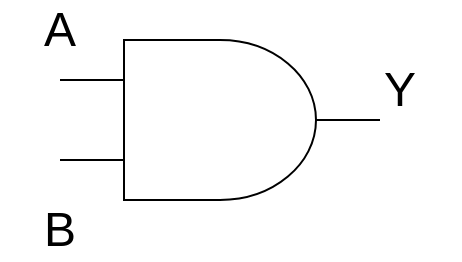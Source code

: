 <mxfile version="22.1.0" type="github" pages="2">
  <diagram name="Page-1" id="iAwE-v416QPKVDY0_Y7J">
    <mxGraphModel dx="650" dy="414" grid="1" gridSize="10" guides="1" tooltips="1" connect="1" arrows="1" fold="1" page="1" pageScale="1" pageWidth="827" pageHeight="1169" math="0" shadow="0">
      <root>
        <mxCell id="0" />
        <mxCell id="1" parent="0" />
        <mxCell id="i8HT58bGIEPnhcIHGbeo-1" value="" style="verticalLabelPosition=bottom;shadow=0;dashed=0;align=center;html=1;verticalAlign=top;shape=mxgraph.electrical.logic_gates.logic_gate;operation=and;" parent="1" vertex="1">
          <mxGeometry x="160" y="80" width="160" height="80" as="geometry" />
        </mxCell>
        <mxCell id="i8HT58bGIEPnhcIHGbeo-2" value="&lt;font style=&quot;font-size: 24px;&quot;&gt;A&lt;/font&gt;" style="text;html=1;strokeColor=none;fillColor=none;align=center;verticalAlign=middle;whiteSpace=wrap;rounded=0;" parent="1" vertex="1">
          <mxGeometry x="130" y="60" width="60" height="30" as="geometry" />
        </mxCell>
        <mxCell id="i8HT58bGIEPnhcIHGbeo-3" value="&lt;font style=&quot;font-size: 24px;&quot;&gt;B&lt;/font&gt;" style="text;html=1;strokeColor=none;fillColor=none;align=center;verticalAlign=middle;whiteSpace=wrap;rounded=0;" parent="1" vertex="1">
          <mxGeometry x="130" y="160" width="60" height="30" as="geometry" />
        </mxCell>
        <mxCell id="i8HT58bGIEPnhcIHGbeo-4" value="&lt;font style=&quot;font-size: 24px;&quot;&gt;Y&lt;/font&gt;" style="text;html=1;strokeColor=none;fillColor=none;align=center;verticalAlign=middle;whiteSpace=wrap;rounded=0;" parent="1" vertex="1">
          <mxGeometry x="300" y="90" width="60" height="30" as="geometry" />
        </mxCell>
      </root>
    </mxGraphModel>
  </diagram>
  <diagram id="hByKGk3Ki-HKVUhdXTuW" name="Page-2">
    <mxGraphModel dx="650" dy="414" grid="1" gridSize="10" guides="1" tooltips="1" connect="1" arrows="1" fold="1" page="1" pageScale="1" pageWidth="827" pageHeight="1169" math="0" shadow="0">
      <root>
        <mxCell id="0" />
        <mxCell id="1" parent="0" />
        <mxCell id="xwlNaRN-gxD03TeQo3yT-1" value="" style="verticalLabelPosition=bottom;shadow=0;dashed=0;align=center;html=1;verticalAlign=top;shape=mxgraph.electrical.logic_gates.logic_gate;operation=and;" vertex="1" parent="1">
          <mxGeometry x="161.66" y="220" width="160" height="80" as="geometry" />
        </mxCell>
        <mxCell id="xwlNaRN-gxD03TeQo3yT-2" value="&lt;font style=&quot;font-size: 24px;&quot;&gt;A&lt;/font&gt;" style="text;html=1;strokeColor=none;fillColor=none;align=center;verticalAlign=middle;whiteSpace=wrap;rounded=0;" vertex="1" parent="1">
          <mxGeometry x="40" y="60" width="60" height="30" as="geometry" />
        </mxCell>
        <mxCell id="xwlNaRN-gxD03TeQo3yT-3" value="&lt;font style=&quot;font-size: 24px;&quot;&gt;B&lt;/font&gt;" style="text;html=1;strokeColor=none;fillColor=none;align=center;verticalAlign=middle;whiteSpace=wrap;rounded=0;" vertex="1" parent="1">
          <mxGeometry x="40" y="290" width="60" height="30" as="geometry" />
        </mxCell>
        <mxCell id="xwlNaRN-gxD03TeQo3yT-4" value="&lt;font style=&quot;font-size: 24px;&quot;&gt;C (桁上がり)&lt;/font&gt;" style="text;html=1;strokeColor=none;fillColor=none;align=center;verticalAlign=middle;whiteSpace=wrap;rounded=0;" vertex="1" parent="1">
          <mxGeometry x="319" y="220" width="190" height="30" as="geometry" />
        </mxCell>
        <mxCell id="xwlNaRN-gxD03TeQo3yT-5" value="" style="verticalLabelPosition=bottom;shadow=0;dashed=0;align=center;html=1;verticalAlign=top;shape=mxgraph.electrical.logic_gates.logic_gate;operation=xor;" vertex="1" parent="1">
          <mxGeometry x="174.99" y="80" width="133.34" height="80" as="geometry" />
        </mxCell>
        <mxCell id="xwlNaRN-gxD03TeQo3yT-8" value="" style="endArrow=none;html=1;rounded=0;exitX=1;exitY=0.5;exitDx=0;exitDy=0;exitPerimeter=0;" edge="1" parent="1" source="xwlNaRN-gxD03TeQo3yT-1">
          <mxGeometry width="50" height="50" relative="1" as="geometry">
            <mxPoint x="310" y="240" as="sourcePoint" />
            <mxPoint x="400" y="260" as="targetPoint" />
          </mxGeometry>
        </mxCell>
        <mxCell id="xwlNaRN-gxD03TeQo3yT-9" value="" style="endArrow=none;html=1;rounded=0;entryX=0;entryY=0.25;entryDx=0;entryDy=0;entryPerimeter=0;" edge="1" parent="1" target="xwlNaRN-gxD03TeQo3yT-5">
          <mxGeometry width="50" height="50" relative="1" as="geometry">
            <mxPoint x="60" y="100" as="sourcePoint" />
            <mxPoint x="170" y="100" as="targetPoint" />
          </mxGeometry>
        </mxCell>
        <mxCell id="xwlNaRN-gxD03TeQo3yT-10" value="" style="endArrow=none;html=1;rounded=0;entryX=0;entryY=0.25;entryDx=0;entryDy=0;entryPerimeter=0;" edge="1" parent="1">
          <mxGeometry width="50" height="50" relative="1" as="geometry">
            <mxPoint x="140" y="140" as="sourcePoint" />
            <mxPoint x="175" y="140" as="targetPoint" />
          </mxGeometry>
        </mxCell>
        <mxCell id="xwlNaRN-gxD03TeQo3yT-11" value="" style="endArrow=none;html=1;rounded=0;entryX=0;entryY=0.25;entryDx=0;entryDy=0;entryPerimeter=0;" edge="1" parent="1">
          <mxGeometry width="50" height="50" relative="1" as="geometry">
            <mxPoint x="120" y="240" as="sourcePoint" />
            <mxPoint x="191.66" y="240" as="targetPoint" />
          </mxGeometry>
        </mxCell>
        <mxCell id="xwlNaRN-gxD03TeQo3yT-12" value="" style="endArrow=none;html=1;rounded=0;entryX=0;entryY=0.25;entryDx=0;entryDy=0;entryPerimeter=0;" edge="1" parent="1" source="xwlNaRN-gxD03TeQo3yT-19">
          <mxGeometry width="50" height="50" relative="1" as="geometry">
            <mxPoint x="60" y="280" as="sourcePoint" />
            <mxPoint x="191.66" y="280" as="targetPoint" />
          </mxGeometry>
        </mxCell>
        <mxCell id="xwlNaRN-gxD03TeQo3yT-13" value="" style="endArrow=none;html=1;rounded=0;" edge="1" parent="1" source="xwlNaRN-gxD03TeQo3yT-16">
          <mxGeometry width="50" height="50" relative="1" as="geometry">
            <mxPoint x="120" y="240" as="sourcePoint" />
            <mxPoint x="120" y="100" as="targetPoint" />
          </mxGeometry>
        </mxCell>
        <mxCell id="xwlNaRN-gxD03TeQo3yT-17" value="" style="endArrow=none;html=1;rounded=0;" edge="1" parent="1" target="xwlNaRN-gxD03TeQo3yT-16">
          <mxGeometry width="50" height="50" relative="1" as="geometry">
            <mxPoint x="120" y="240" as="sourcePoint" />
            <mxPoint x="120" y="100" as="targetPoint" />
          </mxGeometry>
        </mxCell>
        <mxCell id="xwlNaRN-gxD03TeQo3yT-16" value="" style="shape=waypoint;sketch=0;fillStyle=solid;size=6;pointerEvents=1;points=[];fillColor=none;resizable=0;rotatable=0;perimeter=centerPerimeter;snapToPoint=1;strokeWidth=5;" vertex="1" parent="1">
          <mxGeometry x="110" y="90" width="20" height="20" as="geometry" />
        </mxCell>
        <mxCell id="xwlNaRN-gxD03TeQo3yT-18" value="" style="endArrow=none;html=1;rounded=0;" edge="1" parent="1">
          <mxGeometry width="50" height="50" relative="1" as="geometry">
            <mxPoint x="140" y="280" as="sourcePoint" />
            <mxPoint x="140" y="140" as="targetPoint" />
          </mxGeometry>
        </mxCell>
        <mxCell id="xwlNaRN-gxD03TeQo3yT-20" value="" style="endArrow=none;html=1;rounded=0;entryDx=0;entryDy=0;entryPerimeter=0;" edge="1" parent="1" target="xwlNaRN-gxD03TeQo3yT-19">
          <mxGeometry width="50" height="50" relative="1" as="geometry">
            <mxPoint x="60" y="280" as="sourcePoint" />
            <mxPoint x="191.66" y="280" as="targetPoint" />
          </mxGeometry>
        </mxCell>
        <mxCell id="xwlNaRN-gxD03TeQo3yT-19" value="" style="shape=waypoint;sketch=0;fillStyle=solid;size=6;pointerEvents=1;points=[];fillColor=none;resizable=0;rotatable=0;perimeter=centerPerimeter;snapToPoint=1;strokeWidth=5;" vertex="1" parent="1">
          <mxGeometry x="130" y="270" width="20" height="20" as="geometry" />
        </mxCell>
        <mxCell id="xwlNaRN-gxD03TeQo3yT-21" value="" style="endArrow=none;html=1;rounded=0;exitX=0.954;exitY=0.503;exitDx=0;exitDy=0;exitPerimeter=0;" edge="1" parent="1" source="xwlNaRN-gxD03TeQo3yT-5">
          <mxGeometry width="50" height="50" relative="1" as="geometry">
            <mxPoint x="330" y="260" as="sourcePoint" />
            <mxPoint x="400" y="120" as="targetPoint" />
          </mxGeometry>
        </mxCell>
        <mxCell id="xwlNaRN-gxD03TeQo3yT-22" value="&lt;font style=&quot;font-size: 24px;&quot;&gt;S (和)&lt;/font&gt;" style="text;html=1;strokeColor=none;fillColor=none;align=center;verticalAlign=middle;whiteSpace=wrap;rounded=0;" vertex="1" parent="1">
          <mxGeometry x="330" y="85" width="90" height="30" as="geometry" />
        </mxCell>
        <mxCell id="xwlNaRN-gxD03TeQo3yT-23" value="&lt;font style=&quot;font-size: 20px;&quot;&gt;AND&lt;/font&gt;" style="text;strokeColor=none;fillColor=none;align=left;verticalAlign=middle;spacingLeft=4;spacingRight=4;overflow=hidden;points=[[0,0.5],[1,0.5]];portConstraint=eastwest;rotatable=0;whiteSpace=wrap;html=1;" vertex="1" parent="1">
          <mxGeometry x="210" y="245" width="80" height="30" as="geometry" />
        </mxCell>
        <mxCell id="xwlNaRN-gxD03TeQo3yT-24" value="&lt;font style=&quot;font-size: 20px;&quot;&gt;XOR&lt;/font&gt;" style="text;strokeColor=none;fillColor=none;align=left;verticalAlign=middle;spacingLeft=4;spacingRight=4;overflow=hidden;points=[[0,0.5],[1,0.5]];portConstraint=eastwest;rotatable=0;whiteSpace=wrap;html=1;" vertex="1" parent="1">
          <mxGeometry x="210" y="105" width="80" height="30" as="geometry" />
        </mxCell>
        <mxCell id="xwlNaRN-gxD03TeQo3yT-26" value="" style="curved=1;endArrow=classic;html=1;rounded=0;strokeWidth=3;strokeColor=#67AB9F;" edge="1" parent="1">
          <mxGeometry width="50" height="50" relative="1" as="geometry">
            <mxPoint x="250" y="70" as="sourcePoint" />
            <mxPoint x="320" y="40" as="targetPoint" />
            <Array as="points">
              <mxPoint x="300" y="70" />
              <mxPoint x="250" y="20" />
            </Array>
          </mxGeometry>
        </mxCell>
        <mxCell id="xwlNaRN-gxD03TeQo3yT-27" value="" style="curved=1;endArrow=classic;html=1;rounded=0;strokeWidth=3;strokeColor=#67AB9F;" edge="1" parent="1">
          <mxGeometry width="50" height="50" relative="1" as="geometry">
            <mxPoint x="248.33" y="310" as="sourcePoint" />
            <mxPoint x="308.33" y="330" as="targetPoint" />
            <Array as="points">
              <mxPoint x="288.33" y="322" />
              <mxPoint x="240" y="350" />
            </Array>
          </mxGeometry>
        </mxCell>
        <mxCell id="xwlNaRN-gxD03TeQo3yT-28" value="&lt;font color=&quot;#ff0000&quot; style=&quot;font-size: 20px;&quot;&gt;2 個の X ゲートで表現&lt;/font&gt;" style="text;strokeColor=none;fillColor=none;align=left;verticalAlign=middle;spacingLeft=4;spacingRight=4;overflow=hidden;points=[[0,0.5],[1,0.5]];portConstraint=eastwest;rotatable=0;whiteSpace=wrap;html=1;" vertex="1" parent="1">
          <mxGeometry x="321.66" y="30" width="228.34" height="40" as="geometry" />
        </mxCell>
        <mxCell id="xwlNaRN-gxD03TeQo3yT-29" value="&lt;font color=&quot;#ff0000&quot; style=&quot;font-size: 20px;&quot;&gt;CCX ゲートで表現&lt;/font&gt;" style="text;strokeColor=none;fillColor=none;align=left;verticalAlign=middle;spacingLeft=4;spacingRight=4;overflow=hidden;points=[[0,0.5],[1,0.5]];portConstraint=eastwest;rotatable=0;whiteSpace=wrap;html=1;" vertex="1" parent="1">
          <mxGeometry x="308.33" y="285" width="228.34" height="40" as="geometry" />
        </mxCell>
      </root>
    </mxGraphModel>
  </diagram>
</mxfile>
